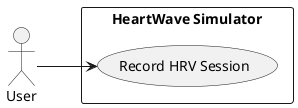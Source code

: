 @startuml MainUseCase

left to right direction

actor "User" as user

rectangle "HeartWave Simulator" {
  usecase "Record HRV Session" as record_hrv_session

  user --> record_hrv_session
}

@enduml
